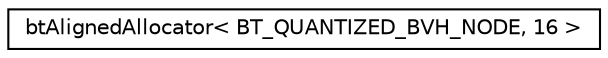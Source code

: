 digraph G
{
  edge [fontname="Helvetica",fontsize="10",labelfontname="Helvetica",labelfontsize="10"];
  node [fontname="Helvetica",fontsize="10",shape=record];
  rankdir=LR;
  Node1 [label="btAlignedAllocator\< BT_QUANTIZED_BVH_NODE, 16 \>",height=0.2,width=0.4,color="black", fillcolor="white", style="filled",URL="$d2/dc4/classbtAlignedAllocator.html"];
}
